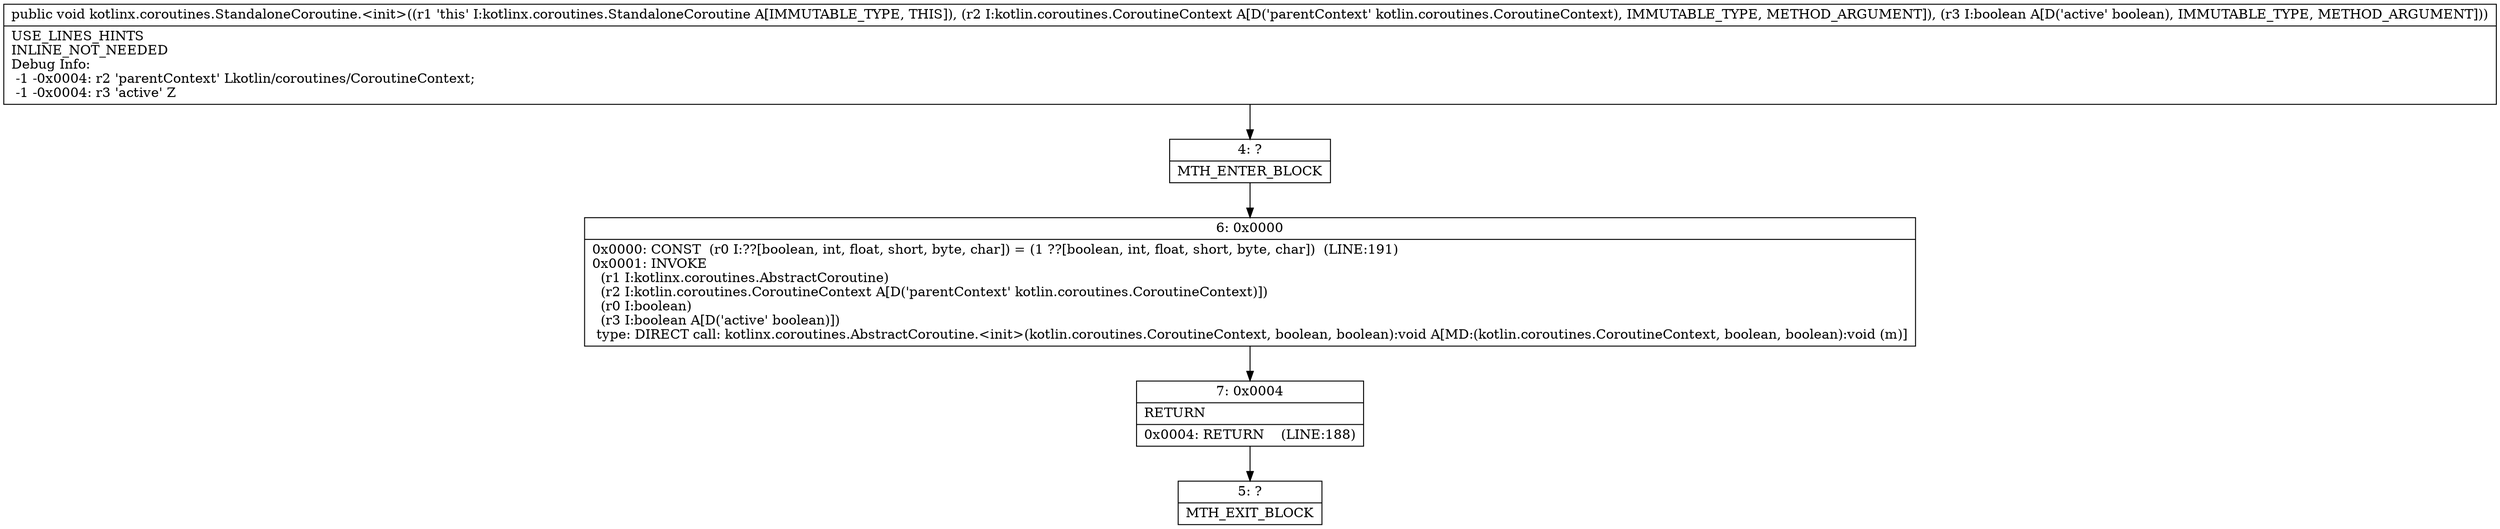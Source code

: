 digraph "CFG forkotlinx.coroutines.StandaloneCoroutine.\<init\>(Lkotlin\/coroutines\/CoroutineContext;Z)V" {
Node_4 [shape=record,label="{4\:\ ?|MTH_ENTER_BLOCK\l}"];
Node_6 [shape=record,label="{6\:\ 0x0000|0x0000: CONST  (r0 I:??[boolean, int, float, short, byte, char]) = (1 ??[boolean, int, float, short, byte, char])  (LINE:191)\l0x0001: INVOKE  \l  (r1 I:kotlinx.coroutines.AbstractCoroutine)\l  (r2 I:kotlin.coroutines.CoroutineContext A[D('parentContext' kotlin.coroutines.CoroutineContext)])\l  (r0 I:boolean)\l  (r3 I:boolean A[D('active' boolean)])\l type: DIRECT call: kotlinx.coroutines.AbstractCoroutine.\<init\>(kotlin.coroutines.CoroutineContext, boolean, boolean):void A[MD:(kotlin.coroutines.CoroutineContext, boolean, boolean):void (m)]\l}"];
Node_7 [shape=record,label="{7\:\ 0x0004|RETURN\l|0x0004: RETURN    (LINE:188)\l}"];
Node_5 [shape=record,label="{5\:\ ?|MTH_EXIT_BLOCK\l}"];
MethodNode[shape=record,label="{public void kotlinx.coroutines.StandaloneCoroutine.\<init\>((r1 'this' I:kotlinx.coroutines.StandaloneCoroutine A[IMMUTABLE_TYPE, THIS]), (r2 I:kotlin.coroutines.CoroutineContext A[D('parentContext' kotlin.coroutines.CoroutineContext), IMMUTABLE_TYPE, METHOD_ARGUMENT]), (r3 I:boolean A[D('active' boolean), IMMUTABLE_TYPE, METHOD_ARGUMENT]))  | USE_LINES_HINTS\lINLINE_NOT_NEEDED\lDebug Info:\l  \-1 \-0x0004: r2 'parentContext' Lkotlin\/coroutines\/CoroutineContext;\l  \-1 \-0x0004: r3 'active' Z\l}"];
MethodNode -> Node_4;Node_4 -> Node_6;
Node_6 -> Node_7;
Node_7 -> Node_5;
}

